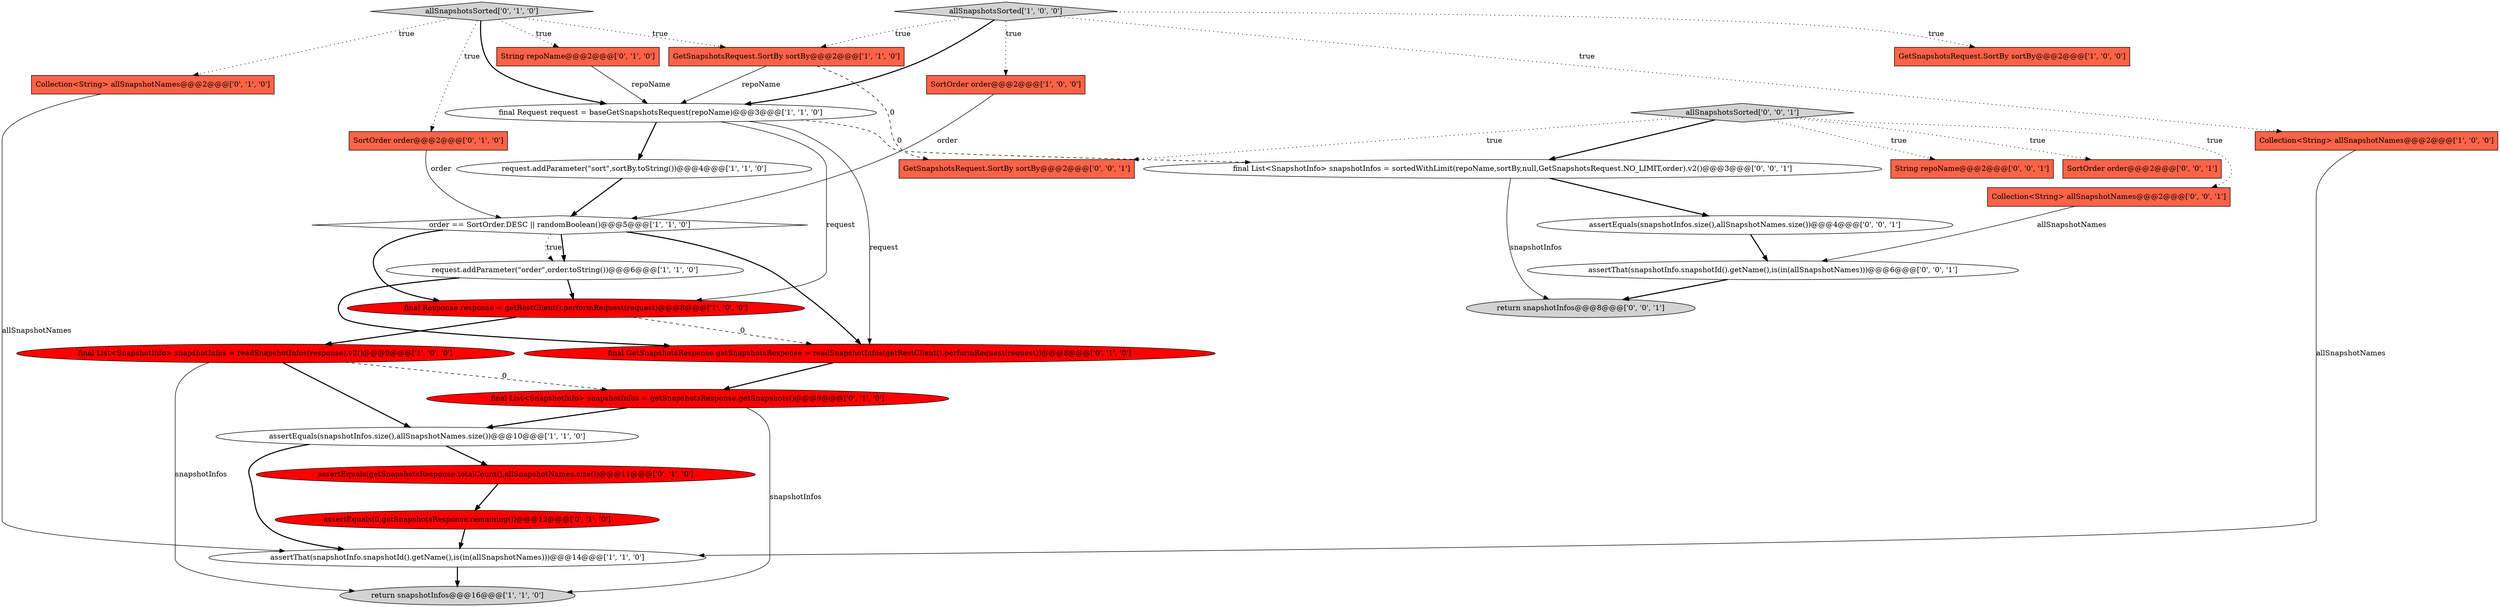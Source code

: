 digraph {
14 [style = filled, label = "Collection<String> allSnapshotNames@@@2@@@['0', '1', '0']", fillcolor = tomato, shape = box image = "AAA0AAABBB2BBB"];
11 [style = filled, label = "final List<SnapshotInfo> snapshotInfos = readSnapshotInfos(response).v2()@@@9@@@['1', '0', '0']", fillcolor = red, shape = ellipse image = "AAA1AAABBB1BBB"];
19 [style = filled, label = "final List<SnapshotInfo> snapshotInfos = getSnapshotsResponse.getSnapshots()@@@9@@@['0', '1', '0']", fillcolor = red, shape = ellipse image = "AAA1AAABBB2BBB"];
9 [style = filled, label = "order == SortOrder.DESC || randomBoolean()@@@5@@@['1', '1', '0']", fillcolor = white, shape = diamond image = "AAA0AAABBB1BBB"];
13 [style = filled, label = "assertEquals(snapshotInfos.size(),allSnapshotNames.size())@@@10@@@['1', '1', '0']", fillcolor = white, shape = ellipse image = "AAA0AAABBB1BBB"];
25 [style = filled, label = "return snapshotInfos@@@8@@@['0', '0', '1']", fillcolor = lightgray, shape = ellipse image = "AAA0AAABBB3BBB"];
29 [style = filled, label = "Collection<String> allSnapshotNames@@@2@@@['0', '0', '1']", fillcolor = tomato, shape = box image = "AAA0AAABBB3BBB"];
2 [style = filled, label = "GetSnapshotsRequest.SortBy sortBy@@@2@@@['1', '0', '0']", fillcolor = tomato, shape = box image = "AAA0AAABBB1BBB"];
21 [style = filled, label = "String repoName@@@2@@@['0', '1', '0']", fillcolor = tomato, shape = box image = "AAA0AAABBB2BBB"];
17 [style = filled, label = "final GetSnapshotsResponse getSnapshotsResponse = readSnapshotInfos(getRestClient().performRequest(request))@@@8@@@['0', '1', '0']", fillcolor = red, shape = ellipse image = "AAA1AAABBB2BBB"];
6 [style = filled, label = "final Request request = baseGetSnapshotsRequest(repoName)@@@3@@@['1', '1', '0']", fillcolor = white, shape = ellipse image = "AAA0AAABBB1BBB"];
23 [style = filled, label = "String repoName@@@2@@@['0', '0', '1']", fillcolor = tomato, shape = box image = "AAA0AAABBB3BBB"];
5 [style = filled, label = "request.addParameter(\"sort\",sortBy.toString())@@@4@@@['1', '1', '0']", fillcolor = white, shape = ellipse image = "AAA0AAABBB1BBB"];
4 [style = filled, label = "assertThat(snapshotInfo.snapshotId().getName(),is(in(allSnapshotNames)))@@@14@@@['1', '1', '0']", fillcolor = white, shape = ellipse image = "AAA0AAABBB1BBB"];
30 [style = filled, label = "GetSnapshotsRequest.SortBy sortBy@@@2@@@['0', '0', '1']", fillcolor = tomato, shape = box image = "AAA0AAABBB3BBB"];
3 [style = filled, label = "GetSnapshotsRequest.SortBy sortBy@@@2@@@['1', '1', '0']", fillcolor = tomato, shape = box image = "AAA0AAABBB1BBB"];
22 [style = filled, label = "allSnapshotsSorted['0', '0', '1']", fillcolor = lightgray, shape = diamond image = "AAA0AAABBB3BBB"];
8 [style = filled, label = "return snapshotInfos@@@16@@@['1', '1', '0']", fillcolor = lightgray, shape = ellipse image = "AAA0AAABBB1BBB"];
16 [style = filled, label = "SortOrder order@@@2@@@['0', '1', '0']", fillcolor = tomato, shape = box image = "AAA0AAABBB2BBB"];
26 [style = filled, label = "SortOrder order@@@2@@@['0', '0', '1']", fillcolor = tomato, shape = box image = "AAA0AAABBB3BBB"];
27 [style = filled, label = "final List<SnapshotInfo> snapshotInfos = sortedWithLimit(repoName,sortBy,null,GetSnapshotsRequest.NO_LIMIT,order).v2()@@@3@@@['0', '0', '1']", fillcolor = white, shape = ellipse image = "AAA0AAABBB3BBB"];
12 [style = filled, label = "request.addParameter(\"order\",order.toString())@@@6@@@['1', '1', '0']", fillcolor = white, shape = ellipse image = "AAA0AAABBB1BBB"];
15 [style = filled, label = "assertEquals(getSnapshotsResponse.totalCount(),allSnapshotNames.size())@@@11@@@['0', '1', '0']", fillcolor = red, shape = ellipse image = "AAA1AAABBB2BBB"];
0 [style = filled, label = "Collection<String> allSnapshotNames@@@2@@@['1', '0', '0']", fillcolor = tomato, shape = box image = "AAA0AAABBB1BBB"];
7 [style = filled, label = "allSnapshotsSorted['1', '0', '0']", fillcolor = lightgray, shape = diamond image = "AAA0AAABBB1BBB"];
18 [style = filled, label = "allSnapshotsSorted['0', '1', '0']", fillcolor = lightgray, shape = diamond image = "AAA0AAABBB2BBB"];
24 [style = filled, label = "assertEquals(snapshotInfos.size(),allSnapshotNames.size())@@@4@@@['0', '0', '1']", fillcolor = white, shape = ellipse image = "AAA0AAABBB3BBB"];
10 [style = filled, label = "final Response response = getRestClient().performRequest(request)@@@8@@@['1', '0', '0']", fillcolor = red, shape = ellipse image = "AAA1AAABBB1BBB"];
20 [style = filled, label = "assertEquals(0,getSnapshotsResponse.remaining())@@@12@@@['0', '1', '0']", fillcolor = red, shape = ellipse image = "AAA1AAABBB2BBB"];
28 [style = filled, label = "assertThat(snapshotInfo.snapshotId().getName(),is(in(allSnapshotNames)))@@@6@@@['0', '0', '1']", fillcolor = white, shape = ellipse image = "AAA0AAABBB3BBB"];
1 [style = filled, label = "SortOrder order@@@2@@@['1', '0', '0']", fillcolor = tomato, shape = box image = "AAA0AAABBB1BBB"];
24->28 [style = bold, label=""];
7->2 [style = dotted, label="true"];
22->29 [style = dotted, label="true"];
9->12 [style = dotted, label="true"];
3->30 [style = dashed, label="0"];
22->23 [style = dotted, label="true"];
5->9 [style = bold, label=""];
18->16 [style = dotted, label="true"];
16->9 [style = solid, label="order"];
12->17 [style = bold, label=""];
18->21 [style = dotted, label="true"];
29->28 [style = solid, label="allSnapshotNames"];
1->9 [style = solid, label="order"];
21->6 [style = solid, label="repoName"];
9->17 [style = bold, label=""];
9->10 [style = bold, label=""];
7->0 [style = dotted, label="true"];
14->4 [style = solid, label="allSnapshotNames"];
17->19 [style = bold, label=""];
18->14 [style = dotted, label="true"];
11->8 [style = solid, label="snapshotInfos"];
20->4 [style = bold, label=""];
6->17 [style = solid, label="request"];
0->4 [style = solid, label="allSnapshotNames"];
6->5 [style = bold, label=""];
12->10 [style = bold, label=""];
10->11 [style = bold, label=""];
19->13 [style = bold, label=""];
19->8 [style = solid, label="snapshotInfos"];
22->27 [style = bold, label=""];
18->6 [style = bold, label=""];
7->3 [style = dotted, label="true"];
22->26 [style = dotted, label="true"];
11->19 [style = dashed, label="0"];
15->20 [style = bold, label=""];
6->27 [style = dashed, label="0"];
11->13 [style = bold, label=""];
7->6 [style = bold, label=""];
18->3 [style = dotted, label="true"];
10->17 [style = dashed, label="0"];
3->6 [style = solid, label="repoName"];
28->25 [style = bold, label=""];
4->8 [style = bold, label=""];
27->24 [style = bold, label=""];
9->12 [style = bold, label=""];
13->15 [style = bold, label=""];
6->10 [style = solid, label="request"];
22->30 [style = dotted, label="true"];
27->25 [style = solid, label="snapshotInfos"];
7->1 [style = dotted, label="true"];
13->4 [style = bold, label=""];
}
